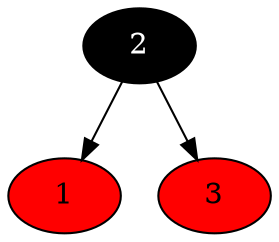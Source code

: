digraph mentions {
2 -> 1
2 -> 3
2[style=filled, fillcolor=black, fontcolor=white]
1[style=filled, fillcolor=red]
3[style=filled, fillcolor=red]
}
